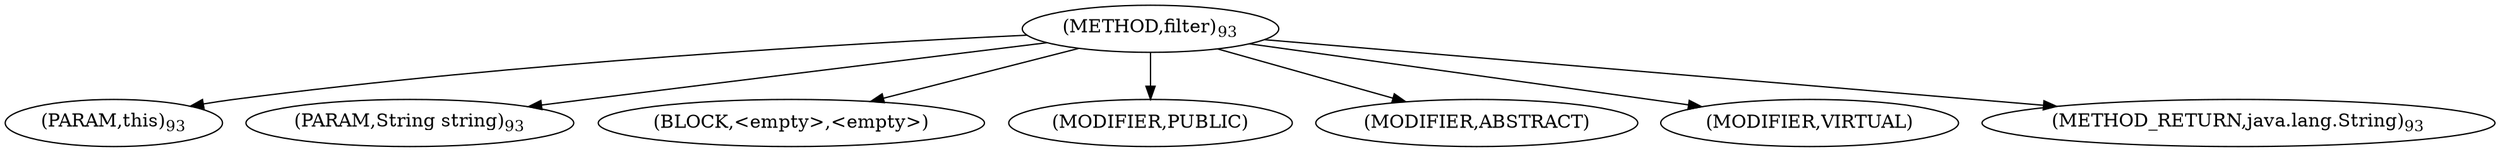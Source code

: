 digraph "filter" {  
"163" [label = <(METHOD,filter)<SUB>93</SUB>> ]
"164" [label = <(PARAM,this)<SUB>93</SUB>> ]
"165" [label = <(PARAM,String string)<SUB>93</SUB>> ]
"166" [label = <(BLOCK,&lt;empty&gt;,&lt;empty&gt;)> ]
"167" [label = <(MODIFIER,PUBLIC)> ]
"168" [label = <(MODIFIER,ABSTRACT)> ]
"169" [label = <(MODIFIER,VIRTUAL)> ]
"170" [label = <(METHOD_RETURN,java.lang.String)<SUB>93</SUB>> ]
  "163" -> "164" 
  "163" -> "165" 
  "163" -> "166" 
  "163" -> "167" 
  "163" -> "168" 
  "163" -> "169" 
  "163" -> "170" 
}
